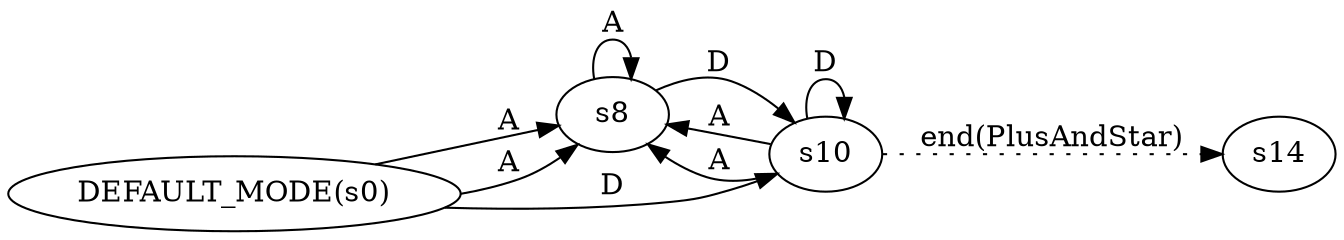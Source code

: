 digraph ATN {
  rankdir=LR;

  "DEFAULT_MODE(s0)" -> s8 [label=A]
  s8 -> s8 [label=A]
  s8 -> s10 [label=D]
  s10 -> s8 [label=A]
  s10 -> s14 [label="end(PlusAndStar)", style=dotted]
  s10 -> s8 [label=A]
  s10 -> s10 [label=D]
  "DEFAULT_MODE(s0)" -> s8 [label=A]
  "DEFAULT_MODE(s0)" -> s10 [label=D]
}